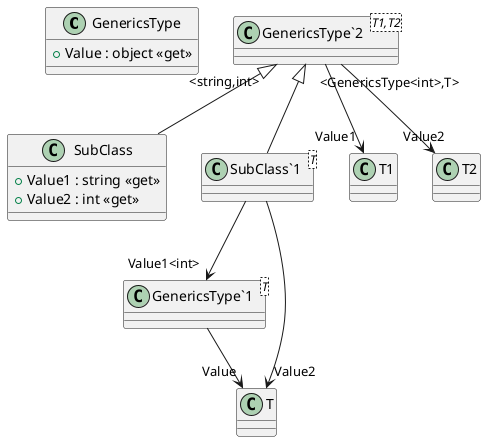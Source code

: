 ﻿@startuml
class GenericsType {
    + Value : object <<get>>
}
class "GenericsType`1"<T> {
}
class "GenericsType`2"<T1,T2> {
}
class SubClass {
    + Value1 : string <<get>>
    + Value2 : int <<get>>
}
class "SubClass`1"<T> {
}
"GenericsType`1" --> "Value" T
"GenericsType`2" --> "Value1" T1
"GenericsType`2" --> "Value2" T2
"GenericsType`2" "<string,int>" <|-- SubClass
"GenericsType`2" "<GenericsType<int>,T>" <|-- "SubClass`1"
"SubClass`1" --> "Value1<int>" "GenericsType`1"
"SubClass`1" --> "Value2" T
@enduml
